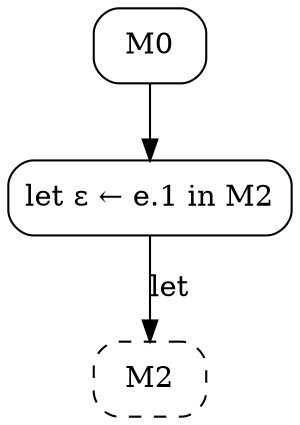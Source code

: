 digraph {
  node [shape=box, style=rounded];

  M0;
  M1 [label="let ε ← e.1 in M2"];
  M0 -> M1;
  M2 [style="rounded,dashed"];
  M1 -> M2 [label="let"];
}
